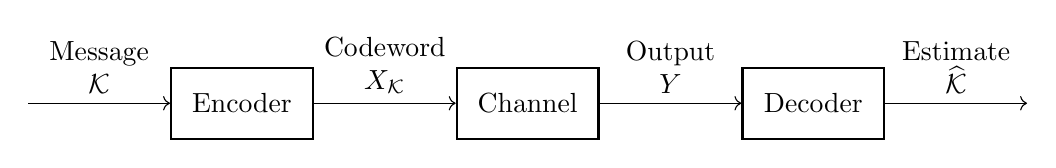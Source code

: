 \begin{tikzpicture}[
	node distance = 7mm and 18mm,
	  start chain = going right,
	   box/.style = {draw, thick,
	                 minimum height=9mm, minimum width =18mm,
	                 on chain},
	every edge/.style = {draw, -Straight Barb, semithick},
	every node/.style = {align=center},
]

	% Draw boxes for Encoder, Channel and Decoder
	\coordinate[on chain] (in);
	\node (n1) [box]    {Encoder};
	\node (n2) [box]    {Channel};
	\node (n3) [box]    {Decoder};
	\coordinate[on chain] (out);

	% Draw labeled arrow between the boxes
	\draw[->] (in) -- node[above] {Message \\ $\mathcal{K}$} (n1);
	\draw[->] (n1) -- node[above] {Codeword\\ $X_{\mathcal{K}}$} (n2);
	\draw[->] (n2) -- node[above] {Output  \\ $Y$} (n3);
	\draw[->] (n3) -- node[above] {Estimate\\ $\widehat{\mathcal{K}}$} (out);
\end{tikzpicture}